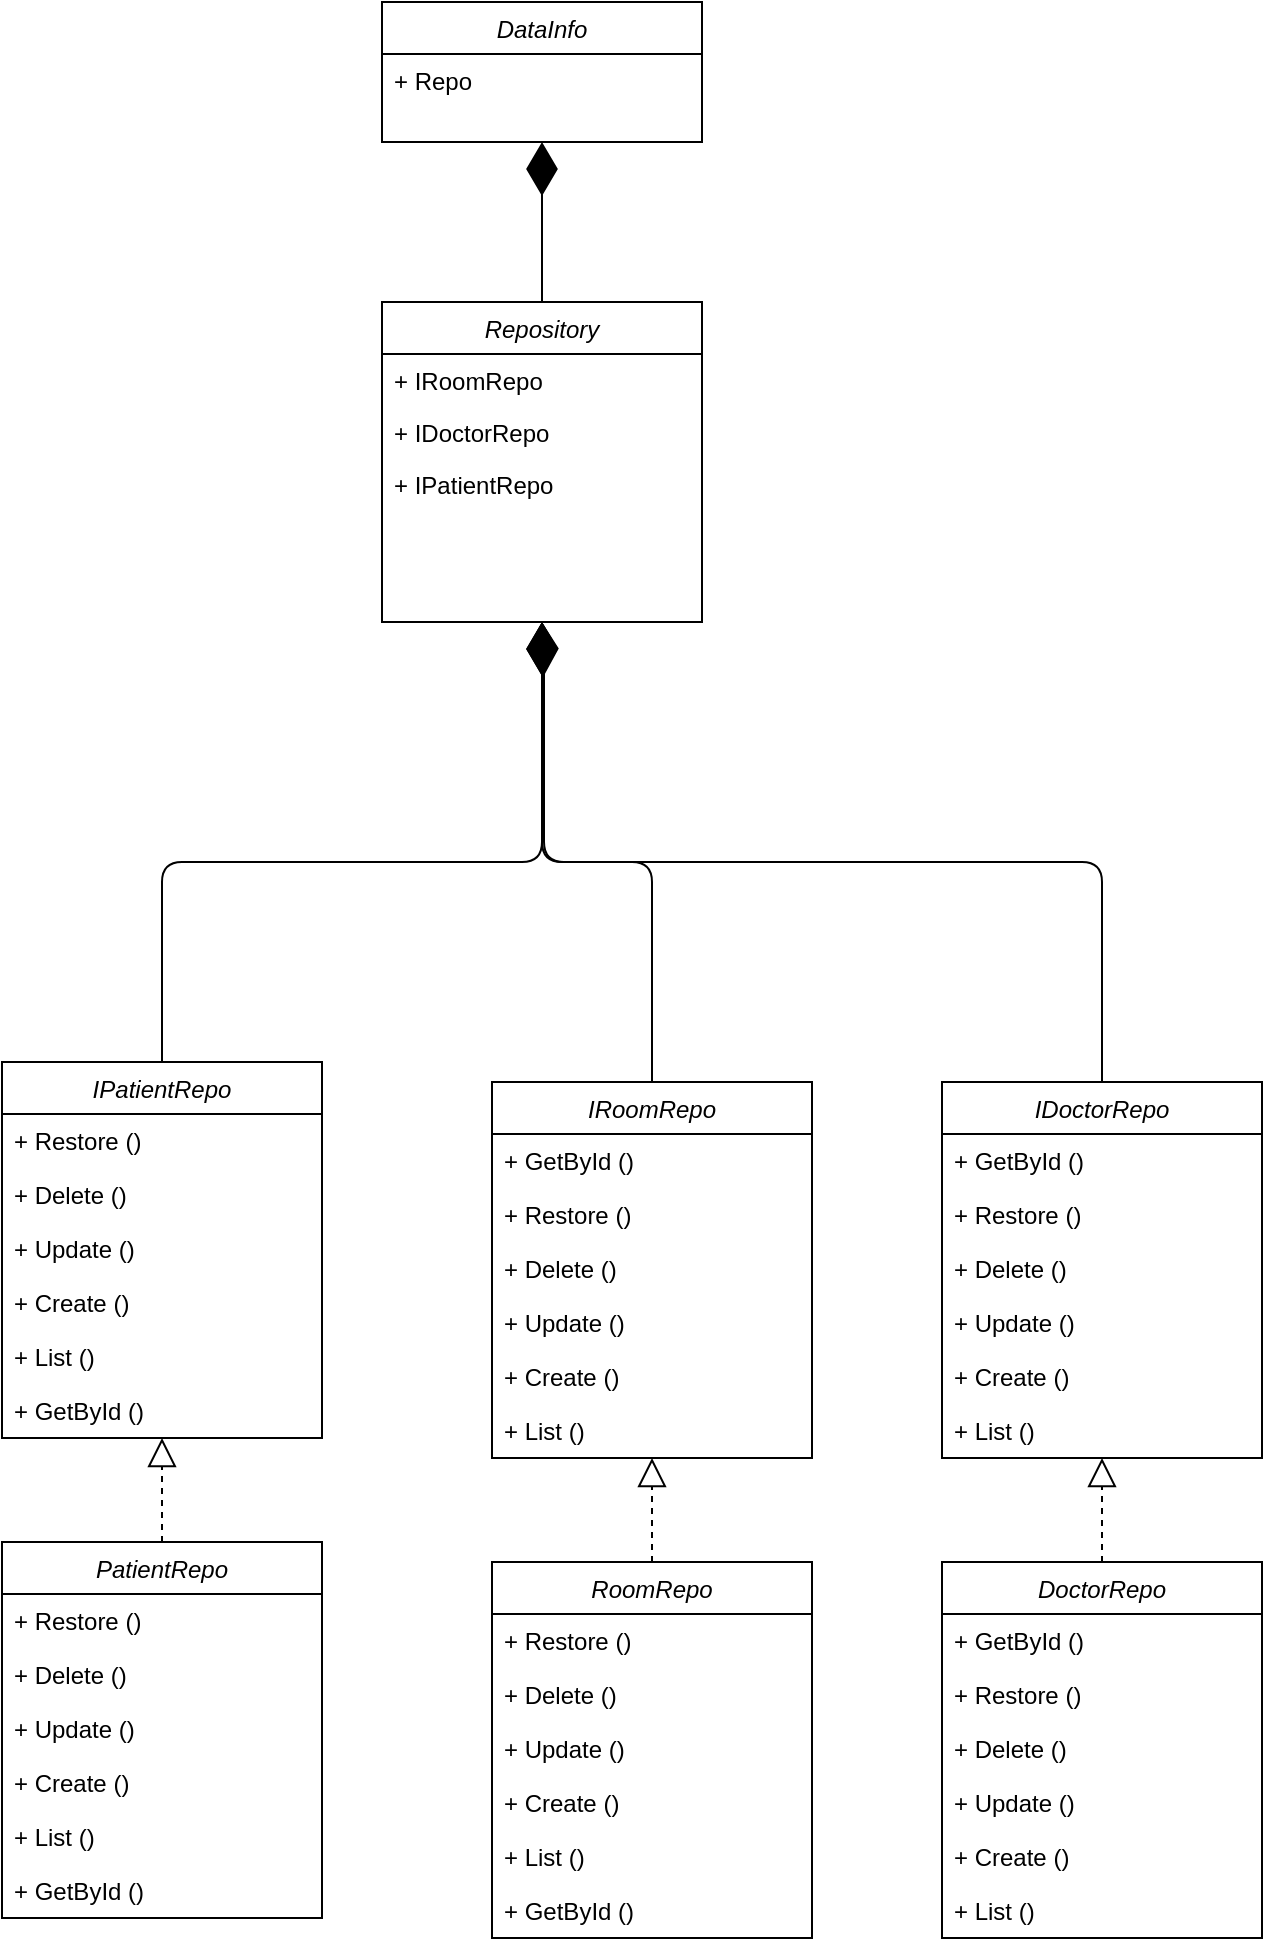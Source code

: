 <mxfile version="12.2.4" pages="1"><diagram id="e6X06jenNM8Ow558dpSg" name="Page-1"><mxGraphModel dx="1083" dy="1821" grid="1" gridSize="10" guides="1" tooltips="1" connect="1" arrows="1" fold="1" page="1" pageScale="1" pageWidth="850" pageHeight="1100" math="0" shadow="0"><root><mxCell id="0"/><mxCell id="1" parent="0"/><mxCell id="2" value="Repository" style="swimlane;fontStyle=2;align=center;verticalAlign=top;childLayout=stackLayout;horizontal=1;startSize=26;horizontalStack=0;resizeParent=1;resizeLast=0;collapsible=1;marginBottom=0;rounded=0;shadow=0;strokeWidth=1;" parent="1" vertex="1"><mxGeometry x="290" y="270" width="160" height="160" as="geometry"><mxRectangle x="220" y="120" width="160" height="26" as="alternateBounds"/></mxGeometry></mxCell><mxCell id="5" value="+ IRoomRepo" style="text;align=left;verticalAlign=top;spacingLeft=4;spacingRight=4;overflow=hidden;rotatable=0;points=[[0,0.5],[1,0.5]];portConstraint=eastwest;rounded=0;shadow=0;html=0;" parent="2" vertex="1"><mxGeometry y="26" width="160" height="26" as="geometry"/></mxCell><mxCell id="6" value="+ IDoctorRepo" style="text;align=left;verticalAlign=top;spacingLeft=4;spacingRight=4;overflow=hidden;rotatable=0;points=[[0,0.5],[1,0.5]];portConstraint=eastwest;rounded=0;shadow=0;html=0;" parent="2" vertex="1"><mxGeometry y="52" width="160" height="26" as="geometry"/></mxCell><mxCell id="7" value="+ IPatientRepo" style="text;align=left;verticalAlign=top;spacingLeft=4;spacingRight=4;overflow=hidden;rotatable=0;points=[[0,0.5],[1,0.5]];portConstraint=eastwest;rounded=0;shadow=0;html=0;" parent="2" vertex="1"><mxGeometry y="78" width="160" height="26" as="geometry"/></mxCell><mxCell id="40" value="IRoomRepo" style="swimlane;fontStyle=2;align=center;verticalAlign=top;childLayout=stackLayout;horizontal=1;startSize=26;horizontalStack=0;resizeParent=1;resizeLast=0;collapsible=1;marginBottom=0;rounded=0;shadow=0;strokeWidth=1;" parent="1" vertex="1"><mxGeometry x="345" y="660" width="160" height="188" as="geometry"><mxRectangle x="220" y="120" width="160" height="26" as="alternateBounds"/></mxGeometry></mxCell><mxCell id="41" value="+ GetById ()" style="text;align=left;verticalAlign=top;spacingLeft=4;spacingRight=4;overflow=hidden;rotatable=0;points=[[0,0.5],[1,0.5]];portConstraint=eastwest;rounded=0;shadow=0;html=0;" parent="40" vertex="1"><mxGeometry y="26" width="160" height="27" as="geometry"/></mxCell><mxCell id="42" value="+ Restore ()" style="text;align=left;verticalAlign=top;spacingLeft=4;spacingRight=4;overflow=hidden;rotatable=0;points=[[0,0.5],[1,0.5]];portConstraint=eastwest;rounded=0;shadow=0;html=0;" parent="40" vertex="1"><mxGeometry y="53" width="160" height="27" as="geometry"/></mxCell><mxCell id="43" value="+ Delete ()" style="text;align=left;verticalAlign=top;spacingLeft=4;spacingRight=4;overflow=hidden;rotatable=0;points=[[0,0.5],[1,0.5]];portConstraint=eastwest;rounded=0;shadow=0;html=0;" parent="40" vertex="1"><mxGeometry y="80" width="160" height="27" as="geometry"/></mxCell><mxCell id="44" value="+ Update ()" style="text;align=left;verticalAlign=top;spacingLeft=4;spacingRight=4;overflow=hidden;rotatable=0;points=[[0,0.5],[1,0.5]];portConstraint=eastwest;rounded=0;shadow=0;html=0;" parent="40" vertex="1"><mxGeometry y="107" width="160" height="27" as="geometry"/></mxCell><mxCell id="45" value="+ Create ()" style="text;align=left;verticalAlign=top;spacingLeft=4;spacingRight=4;overflow=hidden;rotatable=0;points=[[0,0.5],[1,0.5]];portConstraint=eastwest;rounded=0;shadow=0;html=0;" parent="40" vertex="1"><mxGeometry y="134" width="160" height="27" as="geometry"/></mxCell><mxCell id="46" value="+ List ()" style="text;align=left;verticalAlign=top;spacingLeft=4;spacingRight=4;overflow=hidden;rotatable=0;points=[[0,0.5],[1,0.5]];portConstraint=eastwest;rounded=0;shadow=0;html=0;" parent="40" vertex="1"><mxGeometry y="161" width="160" height="27" as="geometry"/></mxCell><mxCell id="47" value="RoomRepo" style="swimlane;fontStyle=2;align=center;verticalAlign=top;childLayout=stackLayout;horizontal=1;startSize=26;horizontalStack=0;resizeParent=1;resizeLast=0;collapsible=1;marginBottom=0;rounded=0;shadow=0;strokeWidth=1;" parent="1" vertex="1"><mxGeometry x="345" y="900" width="160" height="188" as="geometry"><mxRectangle x="220" y="120" width="160" height="26" as="alternateBounds"/></mxGeometry></mxCell><mxCell id="48" value="+ Restore ()" style="text;align=left;verticalAlign=top;spacingLeft=4;spacingRight=4;overflow=hidden;rotatable=0;points=[[0,0.5],[1,0.5]];portConstraint=eastwest;rounded=0;shadow=0;html=0;" parent="47" vertex="1"><mxGeometry y="26" width="160" height="27" as="geometry"/></mxCell><mxCell id="49" value="+ Delete ()" style="text;align=left;verticalAlign=top;spacingLeft=4;spacingRight=4;overflow=hidden;rotatable=0;points=[[0,0.5],[1,0.5]];portConstraint=eastwest;rounded=0;shadow=0;html=0;" parent="47" vertex="1"><mxGeometry y="53" width="160" height="27" as="geometry"/></mxCell><mxCell id="50" value="+ Update ()" style="text;align=left;verticalAlign=top;spacingLeft=4;spacingRight=4;overflow=hidden;rotatable=0;points=[[0,0.5],[1,0.5]];portConstraint=eastwest;rounded=0;shadow=0;html=0;" parent="47" vertex="1"><mxGeometry y="80" width="160" height="27" as="geometry"/></mxCell><mxCell id="51" value="+ Create ()" style="text;align=left;verticalAlign=top;spacingLeft=4;spacingRight=4;overflow=hidden;rotatable=0;points=[[0,0.5],[1,0.5]];portConstraint=eastwest;rounded=0;shadow=0;html=0;" parent="47" vertex="1"><mxGeometry y="107" width="160" height="27" as="geometry"/></mxCell><mxCell id="52" value="+ List ()" style="text;align=left;verticalAlign=top;spacingLeft=4;spacingRight=4;overflow=hidden;rotatable=0;points=[[0,0.5],[1,0.5]];portConstraint=eastwest;rounded=0;shadow=0;html=0;" parent="47" vertex="1"><mxGeometry y="134" width="160" height="27" as="geometry"/></mxCell><mxCell id="53" value="+ GetById ()" style="text;align=left;verticalAlign=top;spacingLeft=4;spacingRight=4;overflow=hidden;rotatable=0;points=[[0,0.5],[1,0.5]];portConstraint=eastwest;rounded=0;shadow=0;html=0;" parent="47" vertex="1"><mxGeometry y="161" width="160" height="27" as="geometry"/></mxCell><mxCell id="54" value="" style="endArrow=block;dashed=1;endFill=0;endSize=12;html=1;entryX=0.5;entryY=1;entryDx=0;entryDy=0;exitX=0.5;exitY=0;exitDx=0;exitDy=0;" parent="1" source="47" target="40" edge="1"><mxGeometry width="160" relative="1" as="geometry"><mxPoint x="525" y="920" as="sourcePoint"/><mxPoint x="685" y="920" as="targetPoint"/></mxGeometry></mxCell><mxCell id="55" value="" style="endArrow=diamondThin;endFill=1;endSize=24;html=1;exitX=0.5;exitY=0;exitDx=0;exitDy=0;entryX=0.5;entryY=1;entryDx=0;entryDy=0;" parent="1" source="40" target="2" edge="1"><mxGeometry width="160" relative="1" as="geometry"><mxPoint x="500" y="570" as="sourcePoint"/><mxPoint x="371" y="440" as="targetPoint"/><Array as="points"><mxPoint x="425" y="550"/><mxPoint x="371" y="550"/><mxPoint x="371" y="440"/><mxPoint x="371" y="460"/></Array></mxGeometry></mxCell><mxCell id="56" value="IDoctorRepo" style="swimlane;fontStyle=2;align=center;verticalAlign=top;childLayout=stackLayout;horizontal=1;startSize=26;horizontalStack=0;resizeParent=1;resizeLast=0;collapsible=1;marginBottom=0;rounded=0;shadow=0;strokeWidth=1;" parent="1" vertex="1"><mxGeometry x="570" y="660" width="160" height="188" as="geometry"><mxRectangle x="220" y="120" width="160" height="26" as="alternateBounds"/></mxGeometry></mxCell><mxCell id="57" value="+ GetById ()" style="text;align=left;verticalAlign=top;spacingLeft=4;spacingRight=4;overflow=hidden;rotatable=0;points=[[0,0.5],[1,0.5]];portConstraint=eastwest;rounded=0;shadow=0;html=0;" parent="56" vertex="1"><mxGeometry y="26" width="160" height="27" as="geometry"/></mxCell><mxCell id="58" value="+ Restore ()" style="text;align=left;verticalAlign=top;spacingLeft=4;spacingRight=4;overflow=hidden;rotatable=0;points=[[0,0.5],[1,0.5]];portConstraint=eastwest;rounded=0;shadow=0;html=0;" parent="56" vertex="1"><mxGeometry y="53" width="160" height="27" as="geometry"/></mxCell><mxCell id="59" value="+ Delete ()" style="text;align=left;verticalAlign=top;spacingLeft=4;spacingRight=4;overflow=hidden;rotatable=0;points=[[0,0.5],[1,0.5]];portConstraint=eastwest;rounded=0;shadow=0;html=0;" parent="56" vertex="1"><mxGeometry y="80" width="160" height="27" as="geometry"/></mxCell><mxCell id="60" value="+ Update ()" style="text;align=left;verticalAlign=top;spacingLeft=4;spacingRight=4;overflow=hidden;rotatable=0;points=[[0,0.5],[1,0.5]];portConstraint=eastwest;rounded=0;shadow=0;html=0;" parent="56" vertex="1"><mxGeometry y="107" width="160" height="27" as="geometry"/></mxCell><mxCell id="61" value="+ Create ()" style="text;align=left;verticalAlign=top;spacingLeft=4;spacingRight=4;overflow=hidden;rotatable=0;points=[[0,0.5],[1,0.5]];portConstraint=eastwest;rounded=0;shadow=0;html=0;" parent="56" vertex="1"><mxGeometry y="134" width="160" height="27" as="geometry"/></mxCell><mxCell id="62" value="+ List ()" style="text;align=left;verticalAlign=top;spacingLeft=4;spacingRight=4;overflow=hidden;rotatable=0;points=[[0,0.5],[1,0.5]];portConstraint=eastwest;rounded=0;shadow=0;html=0;" parent="56" vertex="1"><mxGeometry y="161" width="160" height="27" as="geometry"/></mxCell><mxCell id="63" value="DoctorRepo" style="swimlane;fontStyle=2;align=center;verticalAlign=top;childLayout=stackLayout;horizontal=1;startSize=26;horizontalStack=0;resizeParent=1;resizeLast=0;collapsible=1;marginBottom=0;rounded=0;shadow=0;strokeWidth=1;" parent="1" vertex="1"><mxGeometry x="570" y="900" width="160" height="188" as="geometry"><mxRectangle x="220" y="120" width="160" height="26" as="alternateBounds"/></mxGeometry></mxCell><mxCell id="64" value="+ GetById ()" style="text;align=left;verticalAlign=top;spacingLeft=4;spacingRight=4;overflow=hidden;rotatable=0;points=[[0,0.5],[1,0.5]];portConstraint=eastwest;rounded=0;shadow=0;html=0;" parent="63" vertex="1"><mxGeometry y="26" width="160" height="27" as="geometry"/></mxCell><mxCell id="65" value="+ Restore ()" style="text;align=left;verticalAlign=top;spacingLeft=4;spacingRight=4;overflow=hidden;rotatable=0;points=[[0,0.5],[1,0.5]];portConstraint=eastwest;rounded=0;shadow=0;html=0;" parent="63" vertex="1"><mxGeometry y="53" width="160" height="27" as="geometry"/></mxCell><mxCell id="66" value="+ Delete ()" style="text;align=left;verticalAlign=top;spacingLeft=4;spacingRight=4;overflow=hidden;rotatable=0;points=[[0,0.5],[1,0.5]];portConstraint=eastwest;rounded=0;shadow=0;html=0;" parent="63" vertex="1"><mxGeometry y="80" width="160" height="27" as="geometry"/></mxCell><mxCell id="67" value="+ Update ()" style="text;align=left;verticalAlign=top;spacingLeft=4;spacingRight=4;overflow=hidden;rotatable=0;points=[[0,0.5],[1,0.5]];portConstraint=eastwest;rounded=0;shadow=0;html=0;" parent="63" vertex="1"><mxGeometry y="107" width="160" height="27" as="geometry"/></mxCell><mxCell id="68" value="+ Create ()" style="text;align=left;verticalAlign=top;spacingLeft=4;spacingRight=4;overflow=hidden;rotatable=0;points=[[0,0.5],[1,0.5]];portConstraint=eastwest;rounded=0;shadow=0;html=0;" parent="63" vertex="1"><mxGeometry y="134" width="160" height="27" as="geometry"/></mxCell><mxCell id="69" value="+ List ()" style="text;align=left;verticalAlign=top;spacingLeft=4;spacingRight=4;overflow=hidden;rotatable=0;points=[[0,0.5],[1,0.5]];portConstraint=eastwest;rounded=0;shadow=0;html=0;" parent="63" vertex="1"><mxGeometry y="161" width="160" height="27" as="geometry"/></mxCell><mxCell id="70" value="" style="endArrow=block;dashed=1;endFill=0;endSize=12;html=1;entryX=0.5;entryY=1;entryDx=0;entryDy=0;exitX=0.5;exitY=0;exitDx=0;exitDy=0;" parent="1" source="63" target="56" edge="1"><mxGeometry width="160" relative="1" as="geometry"><mxPoint x="750" y="920" as="sourcePoint"/><mxPoint x="910" y="920" as="targetPoint"/></mxGeometry></mxCell><mxCell id="71" value="" style="endArrow=diamondThin;endFill=1;endSize=24;html=1;exitX=0.5;exitY=0;exitDx=0;exitDy=0;entryX=0.5;entryY=1;entryDx=0;entryDy=0;" parent="1" source="56" target="2" edge="1"><mxGeometry width="160" relative="1" as="geometry"><mxPoint x="620" y="520" as="sourcePoint"/><mxPoint x="530" y="480" as="targetPoint"/><Array as="points"><mxPoint x="650" y="550"/><mxPoint x="370" y="550"/></Array></mxGeometry></mxCell><mxCell id="72" value="IPatientRepo" style="swimlane;fontStyle=2;align=center;verticalAlign=top;childLayout=stackLayout;horizontal=1;startSize=26;horizontalStack=0;resizeParent=1;resizeLast=0;collapsible=1;marginBottom=0;rounded=0;shadow=0;strokeWidth=1;" parent="1" vertex="1"><mxGeometry x="100" y="650" width="160" height="188" as="geometry"><mxRectangle x="220" y="120" width="160" height="26" as="alternateBounds"/></mxGeometry></mxCell><mxCell id="73" value="+ Restore ()" style="text;align=left;verticalAlign=top;spacingLeft=4;spacingRight=4;overflow=hidden;rotatable=0;points=[[0,0.5],[1,0.5]];portConstraint=eastwest;rounded=0;shadow=0;html=0;" parent="72" vertex="1"><mxGeometry y="26" width="160" height="27" as="geometry"/></mxCell><mxCell id="74" value="+ Delete ()" style="text;align=left;verticalAlign=top;spacingLeft=4;spacingRight=4;overflow=hidden;rotatable=0;points=[[0,0.5],[1,0.5]];portConstraint=eastwest;rounded=0;shadow=0;html=0;" parent="72" vertex="1"><mxGeometry y="53" width="160" height="27" as="geometry"/></mxCell><mxCell id="75" value="+ Update ()" style="text;align=left;verticalAlign=top;spacingLeft=4;spacingRight=4;overflow=hidden;rotatable=0;points=[[0,0.5],[1,0.5]];portConstraint=eastwest;rounded=0;shadow=0;html=0;" parent="72" vertex="1"><mxGeometry y="80" width="160" height="27" as="geometry"/></mxCell><mxCell id="76" value="+ Create ()" style="text;align=left;verticalAlign=top;spacingLeft=4;spacingRight=4;overflow=hidden;rotatable=0;points=[[0,0.5],[1,0.5]];portConstraint=eastwest;rounded=0;shadow=0;html=0;" parent="72" vertex="1"><mxGeometry y="107" width="160" height="27" as="geometry"/></mxCell><mxCell id="77" value="+ List ()" style="text;align=left;verticalAlign=top;spacingLeft=4;spacingRight=4;overflow=hidden;rotatable=0;points=[[0,0.5],[1,0.5]];portConstraint=eastwest;rounded=0;shadow=0;html=0;" parent="72" vertex="1"><mxGeometry y="134" width="160" height="27" as="geometry"/></mxCell><mxCell id="78" value="+ GetById ()" style="text;align=left;verticalAlign=top;spacingLeft=4;spacingRight=4;overflow=hidden;rotatable=0;points=[[0,0.5],[1,0.5]];portConstraint=eastwest;rounded=0;shadow=0;html=0;" parent="72" vertex="1"><mxGeometry y="161" width="160" height="27" as="geometry"/></mxCell><mxCell id="79" value="PatientRepo" style="swimlane;fontStyle=2;align=center;verticalAlign=top;childLayout=stackLayout;horizontal=1;startSize=26;horizontalStack=0;resizeParent=1;resizeLast=0;collapsible=1;marginBottom=0;rounded=0;shadow=0;strokeWidth=1;" parent="1" vertex="1"><mxGeometry x="100" y="890" width="160" height="188" as="geometry"><mxRectangle x="220" y="120" width="160" height="26" as="alternateBounds"/></mxGeometry></mxCell><mxCell id="80" value="+ Restore ()" style="text;align=left;verticalAlign=top;spacingLeft=4;spacingRight=4;overflow=hidden;rotatable=0;points=[[0,0.5],[1,0.5]];portConstraint=eastwest;rounded=0;shadow=0;html=0;" parent="79" vertex="1"><mxGeometry y="26" width="160" height="27" as="geometry"/></mxCell><mxCell id="81" value="+ Delete ()" style="text;align=left;verticalAlign=top;spacingLeft=4;spacingRight=4;overflow=hidden;rotatable=0;points=[[0,0.5],[1,0.5]];portConstraint=eastwest;rounded=0;shadow=0;html=0;" parent="79" vertex="1"><mxGeometry y="53" width="160" height="27" as="geometry"/></mxCell><mxCell id="82" value="+ Update ()" style="text;align=left;verticalAlign=top;spacingLeft=4;spacingRight=4;overflow=hidden;rotatable=0;points=[[0,0.5],[1,0.5]];portConstraint=eastwest;rounded=0;shadow=0;html=0;" parent="79" vertex="1"><mxGeometry y="80" width="160" height="27" as="geometry"/></mxCell><mxCell id="83" value="+ Create ()" style="text;align=left;verticalAlign=top;spacingLeft=4;spacingRight=4;overflow=hidden;rotatable=0;points=[[0,0.5],[1,0.5]];portConstraint=eastwest;rounded=0;shadow=0;html=0;" parent="79" vertex="1"><mxGeometry y="107" width="160" height="27" as="geometry"/></mxCell><mxCell id="84" value="+ List ()" style="text;align=left;verticalAlign=top;spacingLeft=4;spacingRight=4;overflow=hidden;rotatable=0;points=[[0,0.5],[1,0.5]];portConstraint=eastwest;rounded=0;shadow=0;html=0;" parent="79" vertex="1"><mxGeometry y="134" width="160" height="27" as="geometry"/></mxCell><mxCell id="85" value="+ GetById ()" style="text;align=left;verticalAlign=top;spacingLeft=4;spacingRight=4;overflow=hidden;rotatable=0;points=[[0,0.5],[1,0.5]];portConstraint=eastwest;rounded=0;shadow=0;html=0;" parent="79" vertex="1"><mxGeometry y="161" width="160" height="27" as="geometry"/></mxCell><mxCell id="86" value="" style="endArrow=block;dashed=1;endFill=0;endSize=12;html=1;entryX=0.5;entryY=1;entryDx=0;entryDy=0;exitX=0.5;exitY=0;exitDx=0;exitDy=0;" parent="1" source="79" target="72" edge="1"><mxGeometry width="160" relative="1" as="geometry"><mxPoint x="280" y="910" as="sourcePoint"/><mxPoint x="440" y="910" as="targetPoint"/></mxGeometry></mxCell><mxCell id="87" value="" style="endArrow=diamondThin;endFill=1;endSize=24;html=1;exitX=0.5;exitY=0;exitDx=0;exitDy=0;entryX=0.5;entryY=1;entryDx=0;entryDy=0;" parent="1" source="72" target="2" edge="1"><mxGeometry width="160" relative="1" as="geometry"><mxPoint x="740" y="510" as="sourcePoint"/><mxPoint x="340" y="480" as="targetPoint"/><Array as="points"><mxPoint x="180" y="550"/><mxPoint x="370" y="550"/></Array></mxGeometry></mxCell><mxCell id="88" value="DataInfo" style="swimlane;fontStyle=2;align=center;verticalAlign=top;childLayout=stackLayout;horizontal=1;startSize=26;horizontalStack=0;resizeParent=1;resizeLast=0;collapsible=1;marginBottom=0;rounded=0;shadow=0;strokeWidth=1;" parent="1" vertex="1"><mxGeometry x="290" y="120" width="160" height="70" as="geometry"><mxRectangle x="220" y="120" width="160" height="26" as="alternateBounds"/></mxGeometry></mxCell><mxCell id="89" value="+ Repo" style="text;align=left;verticalAlign=top;spacingLeft=4;spacingRight=4;overflow=hidden;rotatable=0;points=[[0,0.5],[1,0.5]];portConstraint=eastwest;rounded=0;shadow=0;html=0;" parent="88" vertex="1"><mxGeometry y="26" width="160" height="27" as="geometry"/></mxCell><mxCell id="90" value="" style="endArrow=diamondThin;endFill=1;endSize=24;html=1;entryX=0.5;entryY=1;entryDx=0;entryDy=0;exitX=0.5;exitY=0;exitDx=0;exitDy=0;" parent="1" source="2" target="88" edge="1"><mxGeometry width="160" relative="1" as="geometry"><mxPoint x="530" y="330" as="sourcePoint"/><mxPoint x="690" y="330" as="targetPoint"/></mxGeometry></mxCell></root></mxGraphModel></diagram></mxfile>